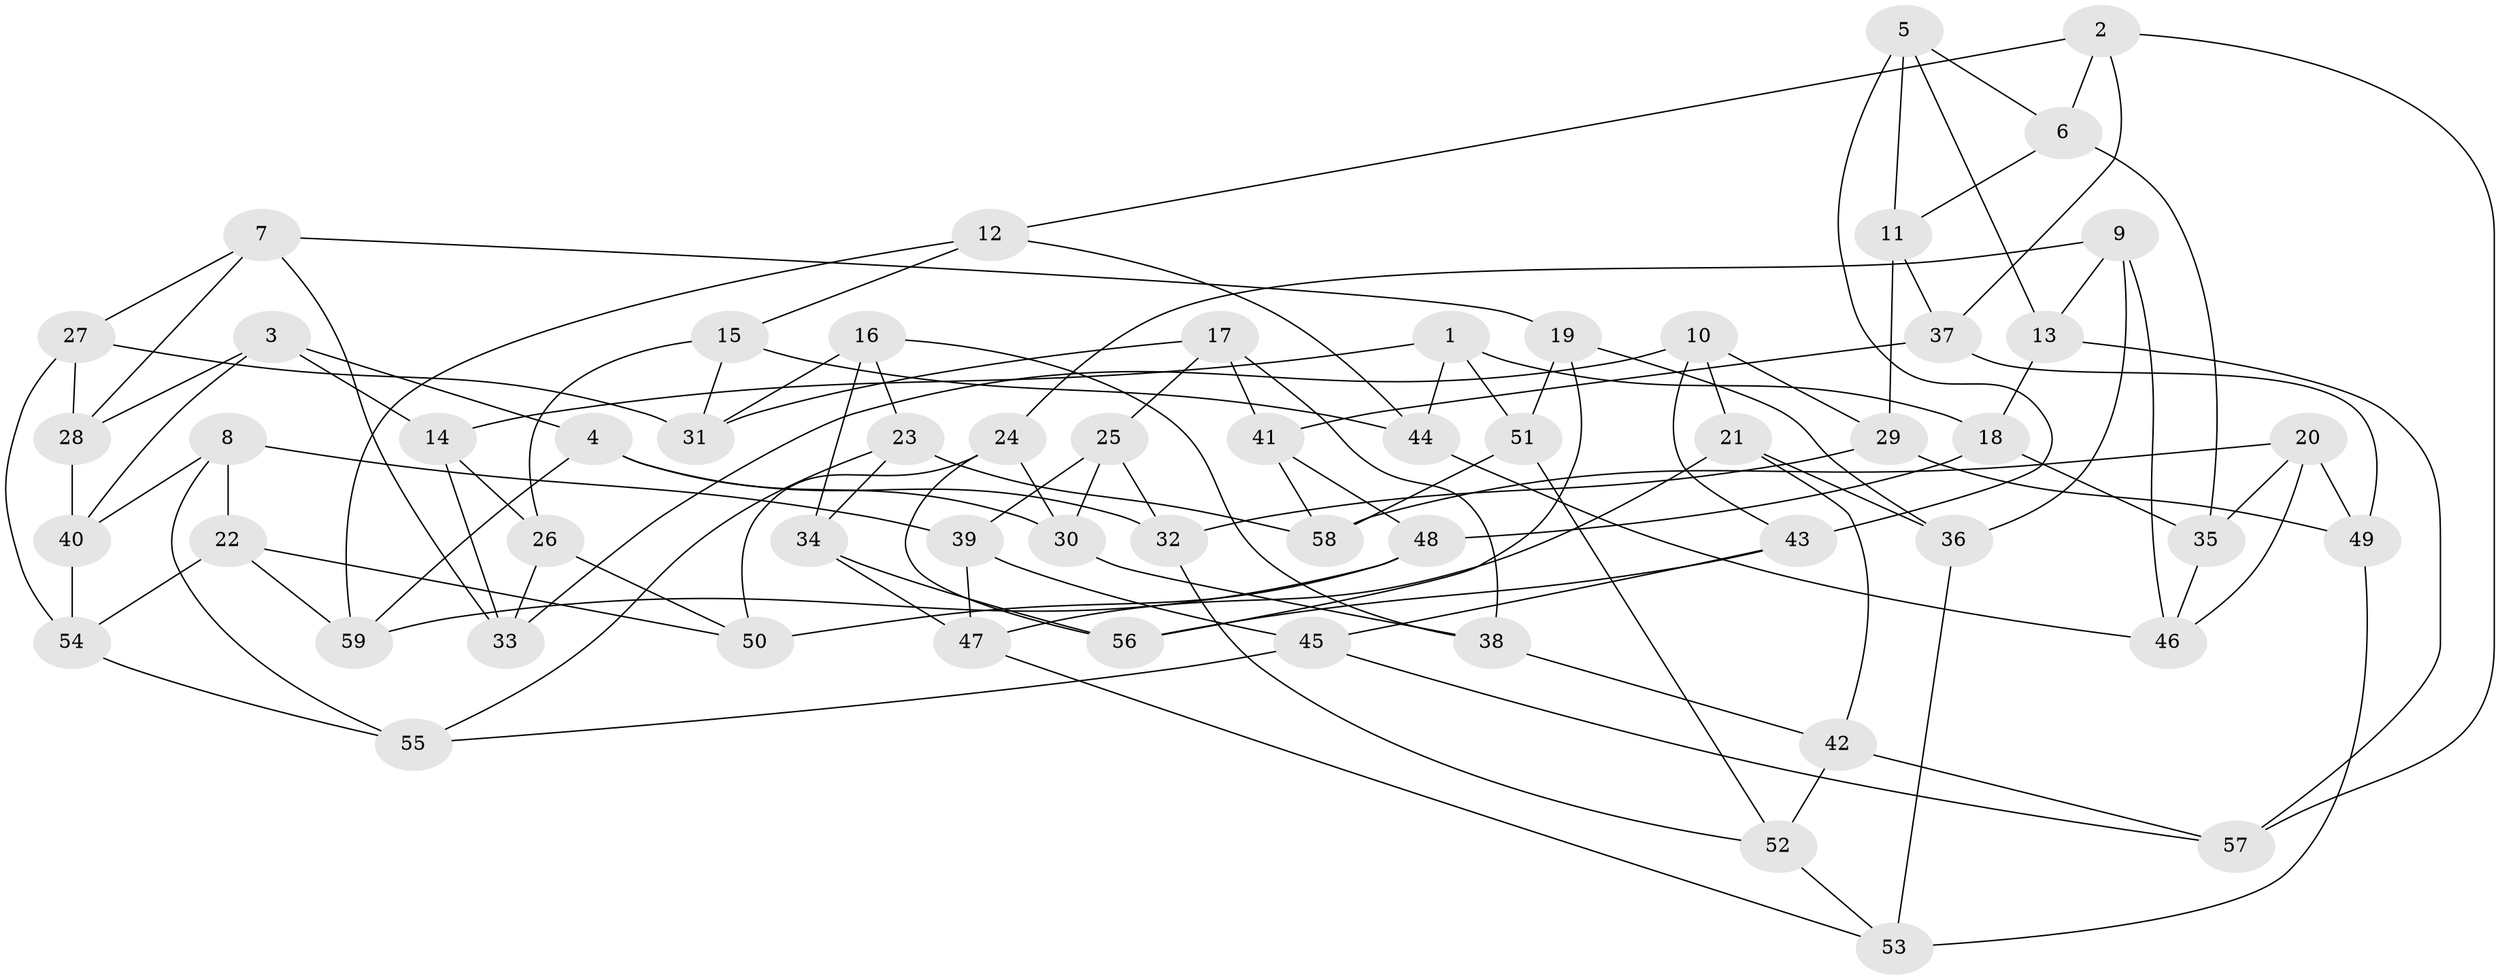 // coarse degree distribution, {4: 0.6097560975609756, 11: 0.024390243902439025, 5: 0.04878048780487805, 6: 0.1951219512195122, 7: 0.04878048780487805, 3: 0.07317073170731707}
// Generated by graph-tools (version 1.1) at 2025/21/03/04/25 18:21:01]
// undirected, 59 vertices, 118 edges
graph export_dot {
graph [start="1"]
  node [color=gray90,style=filled];
  1;
  2;
  3;
  4;
  5;
  6;
  7;
  8;
  9;
  10;
  11;
  12;
  13;
  14;
  15;
  16;
  17;
  18;
  19;
  20;
  21;
  22;
  23;
  24;
  25;
  26;
  27;
  28;
  29;
  30;
  31;
  32;
  33;
  34;
  35;
  36;
  37;
  38;
  39;
  40;
  41;
  42;
  43;
  44;
  45;
  46;
  47;
  48;
  49;
  50;
  51;
  52;
  53;
  54;
  55;
  56;
  57;
  58;
  59;
  1 -- 51;
  1 -- 14;
  1 -- 18;
  1 -- 44;
  2 -- 37;
  2 -- 12;
  2 -- 6;
  2 -- 57;
  3 -- 14;
  3 -- 4;
  3 -- 40;
  3 -- 28;
  4 -- 32;
  4 -- 59;
  4 -- 30;
  5 -- 43;
  5 -- 13;
  5 -- 11;
  5 -- 6;
  6 -- 11;
  6 -- 35;
  7 -- 33;
  7 -- 19;
  7 -- 27;
  7 -- 28;
  8 -- 22;
  8 -- 39;
  8 -- 55;
  8 -- 40;
  9 -- 24;
  9 -- 46;
  9 -- 13;
  9 -- 36;
  10 -- 29;
  10 -- 33;
  10 -- 21;
  10 -- 43;
  11 -- 37;
  11 -- 29;
  12 -- 44;
  12 -- 15;
  12 -- 59;
  13 -- 57;
  13 -- 18;
  14 -- 26;
  14 -- 33;
  15 -- 26;
  15 -- 44;
  15 -- 31;
  16 -- 38;
  16 -- 31;
  16 -- 34;
  16 -- 23;
  17 -- 38;
  17 -- 25;
  17 -- 31;
  17 -- 41;
  18 -- 48;
  18 -- 35;
  19 -- 51;
  19 -- 36;
  19 -- 56;
  20 -- 46;
  20 -- 58;
  20 -- 35;
  20 -- 49;
  21 -- 42;
  21 -- 47;
  21 -- 36;
  22 -- 50;
  22 -- 59;
  22 -- 54;
  23 -- 58;
  23 -- 34;
  23 -- 55;
  24 -- 56;
  24 -- 50;
  24 -- 30;
  25 -- 30;
  25 -- 39;
  25 -- 32;
  26 -- 33;
  26 -- 50;
  27 -- 54;
  27 -- 28;
  27 -- 31;
  28 -- 40;
  29 -- 49;
  29 -- 32;
  30 -- 38;
  32 -- 52;
  34 -- 56;
  34 -- 47;
  35 -- 46;
  36 -- 53;
  37 -- 41;
  37 -- 49;
  38 -- 42;
  39 -- 45;
  39 -- 47;
  40 -- 54;
  41 -- 48;
  41 -- 58;
  42 -- 57;
  42 -- 52;
  43 -- 45;
  43 -- 56;
  44 -- 46;
  45 -- 55;
  45 -- 57;
  47 -- 53;
  48 -- 50;
  48 -- 59;
  49 -- 53;
  51 -- 52;
  51 -- 58;
  52 -- 53;
  54 -- 55;
}
